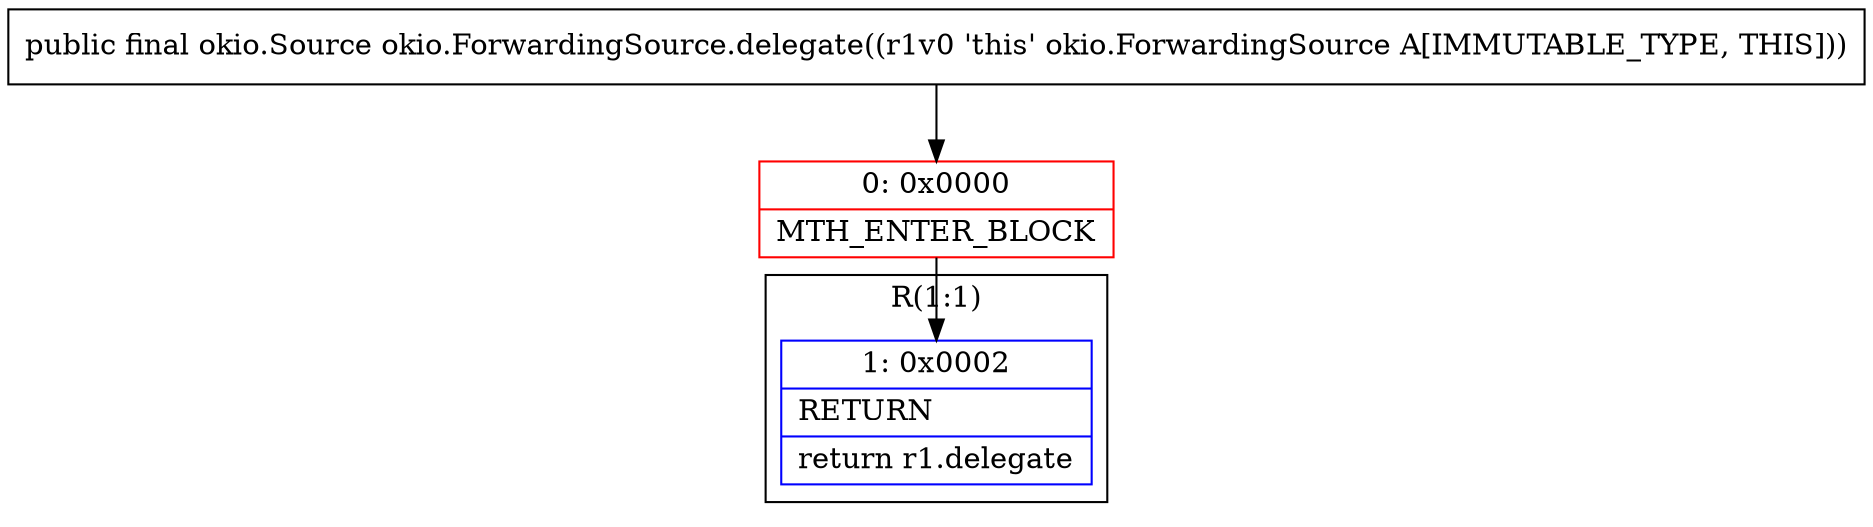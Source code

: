 digraph "CFG forokio.ForwardingSource.delegate()Lokio\/Source;" {
subgraph cluster_Region_614235435 {
label = "R(1:1)";
node [shape=record,color=blue];
Node_1 [shape=record,label="{1\:\ 0x0002|RETURN\l|return r1.delegate\l}"];
}
Node_0 [shape=record,color=red,label="{0\:\ 0x0000|MTH_ENTER_BLOCK\l}"];
MethodNode[shape=record,label="{public final okio.Source okio.ForwardingSource.delegate((r1v0 'this' okio.ForwardingSource A[IMMUTABLE_TYPE, THIS])) }"];
MethodNode -> Node_0;
Node_0 -> Node_1;
}

